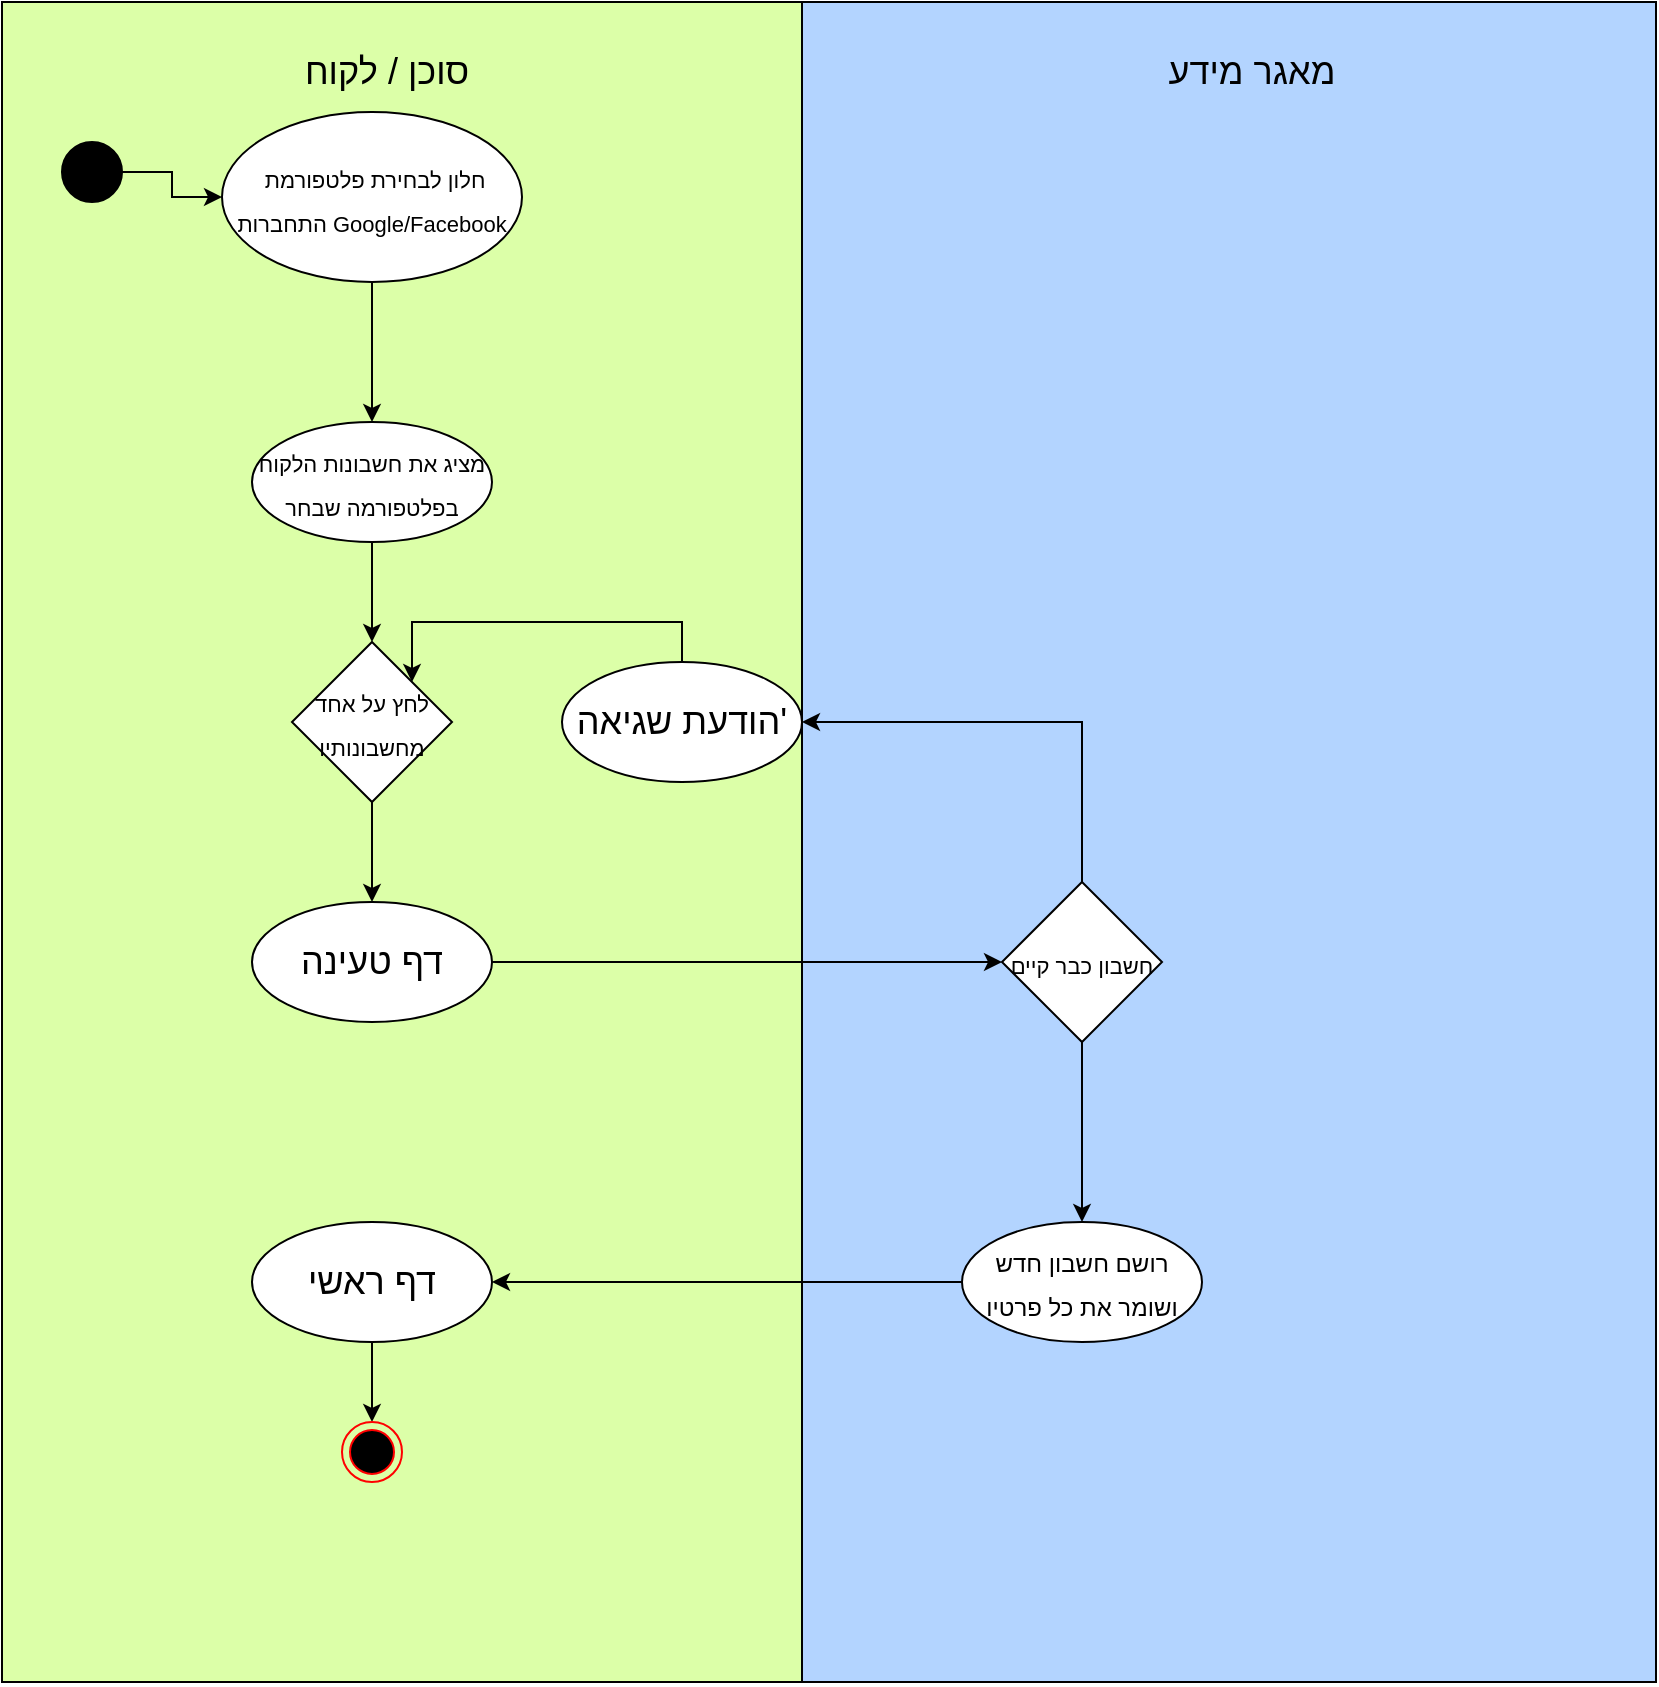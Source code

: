 <mxfile version="15.7.3" type="device"><diagram id="wC7P-biVElutOPf9WJRD" name="‫עמוד-1‬"><mxGraphModel dx="1278" dy="641" grid="1" gridSize="10" guides="1" tooltips="1" connect="1" arrows="1" fold="1" page="1" pageScale="1" pageWidth="827" pageHeight="1169" math="0" shadow="0"><root><mxCell id="0"/><mxCell id="1" parent="0"/><mxCell id="TbEhhTfCEvlFUiCKJ6EN-3" value="" style="rounded=0;whiteSpace=wrap;html=1;fillColor=#B3D4FF;" parent="1" vertex="1"><mxGeometry x="400" width="427" height="840" as="geometry"/></mxCell><mxCell id="TbEhhTfCEvlFUiCKJ6EN-2" value="" style="rounded=0;whiteSpace=wrap;html=1;fillColor=#DCFFA8;" parent="1" vertex="1"><mxGeometry width="400" height="840" as="geometry"/></mxCell><mxCell id="TbEhhTfCEvlFUiCKJ6EN-1" value="" style="endArrow=none;html=1;rounded=0;" parent="1" edge="1"><mxGeometry width="50" height="50" relative="1" as="geometry"><mxPoint x="400" y="840" as="sourcePoint"/><mxPoint x="400" as="targetPoint"/></mxGeometry></mxCell><mxCell id="TbEhhTfCEvlFUiCKJ6EN-4" value="&lt;font style=&quot;font-size: 18px&quot;&gt;סוכן / לקוח&amp;nbsp;&lt;/font&gt;" style="text;html=1;strokeColor=none;fillColor=none;align=center;verticalAlign=middle;whiteSpace=wrap;rounded=0;" parent="1" vertex="1"><mxGeometry x="140" y="20" width="110" height="30" as="geometry"/></mxCell><mxCell id="TbEhhTfCEvlFUiCKJ6EN-6" value="&lt;font style=&quot;font-size: 18px&quot;&gt;מאגר מידע&lt;/font&gt;" style="text;html=1;strokeColor=none;fillColor=none;align=center;verticalAlign=middle;whiteSpace=wrap;rounded=0;" parent="1" vertex="1"><mxGeometry x="570" y="20" width="110" height="30" as="geometry"/></mxCell><mxCell id="TbEhhTfCEvlFUiCKJ6EN-10" value="" style="edgeStyle=orthogonalEdgeStyle;rounded=0;orthogonalLoop=1;jettySize=auto;html=1;fontSize=18;" parent="1" source="TbEhhTfCEvlFUiCKJ6EN-7" target="TbEhhTfCEvlFUiCKJ6EN-9" edge="1"><mxGeometry relative="1" as="geometry"/></mxCell><mxCell id="TbEhhTfCEvlFUiCKJ6EN-7" value="" style="ellipse;whiteSpace=wrap;html=1;aspect=fixed;fontSize=18;fillColor=#000000;" parent="1" vertex="1"><mxGeometry x="30" y="70" width="30" height="30" as="geometry"/></mxCell><mxCell id="TbEhhTfCEvlFUiCKJ6EN-19" value="" style="edgeStyle=orthogonalEdgeStyle;rounded=0;orthogonalLoop=1;jettySize=auto;html=1;fontSize=11;" parent="1" source="TbEhhTfCEvlFUiCKJ6EN-9" target="TbEhhTfCEvlFUiCKJ6EN-18" edge="1"><mxGeometry relative="1" as="geometry"/></mxCell><mxCell id="TbEhhTfCEvlFUiCKJ6EN-9" value="&lt;font style=&quot;font-size: 11px&quot;&gt;חלון לבחירת פלטפורמת&amp;nbsp; התחברות Google/Facebook&lt;/font&gt;" style="ellipse;whiteSpace=wrap;html=1;fontSize=18;fillColor=#FFFFFF;" parent="1" vertex="1"><mxGeometry x="110" y="55" width="150" height="85" as="geometry"/></mxCell><mxCell id="TbEhhTfCEvlFUiCKJ6EN-23" value="" style="edgeStyle=orthogonalEdgeStyle;rounded=0;orthogonalLoop=1;jettySize=auto;html=1;fontSize=11;" parent="1" source="TbEhhTfCEvlFUiCKJ6EN-18" target="TbEhhTfCEvlFUiCKJ6EN-22" edge="1"><mxGeometry relative="1" as="geometry"/></mxCell><mxCell id="TbEhhTfCEvlFUiCKJ6EN-18" value="&lt;font style=&quot;font-size: 11px&quot;&gt;מציג את חשבונות הלקוח בפלטפורמה שבחר&lt;/font&gt;" style="ellipse;whiteSpace=wrap;html=1;fontSize=18;fillColor=#FFFFFF;" parent="1" vertex="1"><mxGeometry x="125" y="210" width="120" height="60" as="geometry"/></mxCell><mxCell id="TbEhhTfCEvlFUiCKJ6EN-29" value="" style="edgeStyle=orthogonalEdgeStyle;rounded=0;orthogonalLoop=1;jettySize=auto;html=1;fontSize=11;" parent="1" source="TbEhhTfCEvlFUiCKJ6EN-22" target="TbEhhTfCEvlFUiCKJ6EN-28" edge="1"><mxGeometry relative="1" as="geometry"/></mxCell><mxCell id="TbEhhTfCEvlFUiCKJ6EN-22" value="&lt;font style=&quot;font-size: 11px&quot;&gt;לחץ על אחד מחשבונותיו&lt;/font&gt;" style="rhombus;whiteSpace=wrap;html=1;fontSize=18;fillColor=#FFFFFF;" parent="1" vertex="1"><mxGeometry x="145" y="320" width="80" height="80" as="geometry"/></mxCell><mxCell id="TbEhhTfCEvlFUiCKJ6EN-27" style="edgeStyle=orthogonalEdgeStyle;rounded=0;orthogonalLoop=1;jettySize=auto;html=1;entryX=1;entryY=0;entryDx=0;entryDy=0;fontSize=11;" parent="1" source="TbEhhTfCEvlFUiCKJ6EN-24" target="TbEhhTfCEvlFUiCKJ6EN-22" edge="1"><mxGeometry relative="1" as="geometry"><Array as="points"><mxPoint x="340" y="310"/><mxPoint x="205" y="310"/></Array></mxGeometry></mxCell><mxCell id="TbEhhTfCEvlFUiCKJ6EN-24" value="&lt;font&gt;&lt;font style=&quot;font-size: 18px&quot;&gt;הודעת שגיאה'&lt;/font&gt;&lt;br&gt;&lt;/font&gt;" style="ellipse;whiteSpace=wrap;html=1;fontSize=18;fillColor=#FFFFFF;" parent="1" vertex="1"><mxGeometry x="280" y="330" width="120" height="60" as="geometry"/></mxCell><mxCell id="TbEhhTfCEvlFUiCKJ6EN-33" value="" style="edgeStyle=orthogonalEdgeStyle;rounded=0;orthogonalLoop=1;jettySize=auto;html=1;fontSize=11;" parent="1" source="TbEhhTfCEvlFUiCKJ6EN-28" target="TbEhhTfCEvlFUiCKJ6EN-32" edge="1"><mxGeometry relative="1" as="geometry"/></mxCell><mxCell id="TbEhhTfCEvlFUiCKJ6EN-28" value="דף טעינה" style="ellipse;whiteSpace=wrap;html=1;fontSize=18;fillColor=#FFFFFF;" parent="1" vertex="1"><mxGeometry x="125" y="450" width="120" height="60" as="geometry"/></mxCell><mxCell id="TbEhhTfCEvlFUiCKJ6EN-34" style="edgeStyle=orthogonalEdgeStyle;rounded=0;orthogonalLoop=1;jettySize=auto;html=1;fontSize=11;" parent="1" source="TbEhhTfCEvlFUiCKJ6EN-32" target="TbEhhTfCEvlFUiCKJ6EN-24" edge="1"><mxGeometry relative="1" as="geometry"><Array as="points"><mxPoint x="540" y="360"/></Array></mxGeometry></mxCell><mxCell id="TbEhhTfCEvlFUiCKJ6EN-36" value="" style="edgeStyle=orthogonalEdgeStyle;rounded=0;orthogonalLoop=1;jettySize=auto;html=1;fontSize=11;" parent="1" source="TbEhhTfCEvlFUiCKJ6EN-32" target="TbEhhTfCEvlFUiCKJ6EN-35" edge="1"><mxGeometry relative="1" as="geometry"/></mxCell><mxCell id="TbEhhTfCEvlFUiCKJ6EN-32" value="&lt;font style=&quot;font-size: 11px&quot;&gt;חשבון כבר קיים&lt;/font&gt;" style="rhombus;whiteSpace=wrap;html=1;fontSize=18;fillColor=#FFFFFF;" parent="1" vertex="1"><mxGeometry x="500" y="440" width="80" height="80" as="geometry"/></mxCell><mxCell id="TbEhhTfCEvlFUiCKJ6EN-38" value="" style="edgeStyle=orthogonalEdgeStyle;rounded=0;orthogonalLoop=1;jettySize=auto;html=1;fontSize=11;" parent="1" source="TbEhhTfCEvlFUiCKJ6EN-35" target="TbEhhTfCEvlFUiCKJ6EN-37" edge="1"><mxGeometry relative="1" as="geometry"/></mxCell><mxCell id="TbEhhTfCEvlFUiCKJ6EN-35" value="&lt;font style=&quot;font-size: 12px&quot;&gt;רושם חשבון חדש ושומר את כל פרטיו&lt;/font&gt;" style="ellipse;whiteSpace=wrap;html=1;fontSize=18;fillColor=#FFFFFF;" parent="1" vertex="1"><mxGeometry x="480" y="610" width="120" height="60" as="geometry"/></mxCell><mxCell id="TbEhhTfCEvlFUiCKJ6EN-40" style="edgeStyle=orthogonalEdgeStyle;rounded=0;orthogonalLoop=1;jettySize=auto;html=1;entryX=0.5;entryY=0;entryDx=0;entryDy=0;fontSize=11;" parent="1" source="TbEhhTfCEvlFUiCKJ6EN-37" target="TbEhhTfCEvlFUiCKJ6EN-39" edge="1"><mxGeometry relative="1" as="geometry"/></mxCell><mxCell id="TbEhhTfCEvlFUiCKJ6EN-37" value="דף ראשי" style="ellipse;whiteSpace=wrap;html=1;fontSize=18;fillColor=#FFFFFF;" parent="1" vertex="1"><mxGeometry x="125" y="610" width="120" height="60" as="geometry"/></mxCell><mxCell id="TbEhhTfCEvlFUiCKJ6EN-39" value="" style="ellipse;html=1;shape=endState;fillColor=#000000;strokeColor=#ff0000;fontSize=11;" parent="1" vertex="1"><mxGeometry x="170" y="710" width="30" height="30" as="geometry"/></mxCell></root></mxGraphModel></diagram></mxfile>